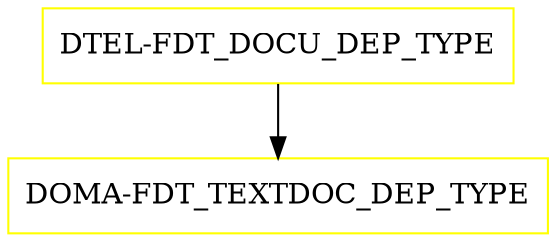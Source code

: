 digraph G {
  "DTEL-FDT_DOCU_DEP_TYPE" [shape=box,color=yellow];
  "DOMA-FDT_TEXTDOC_DEP_TYPE" [shape=box,color=yellow,URL="./DOMA_FDT_TEXTDOC_DEP_TYPE.html"];
  "DTEL-FDT_DOCU_DEP_TYPE" -> "DOMA-FDT_TEXTDOC_DEP_TYPE";
}
